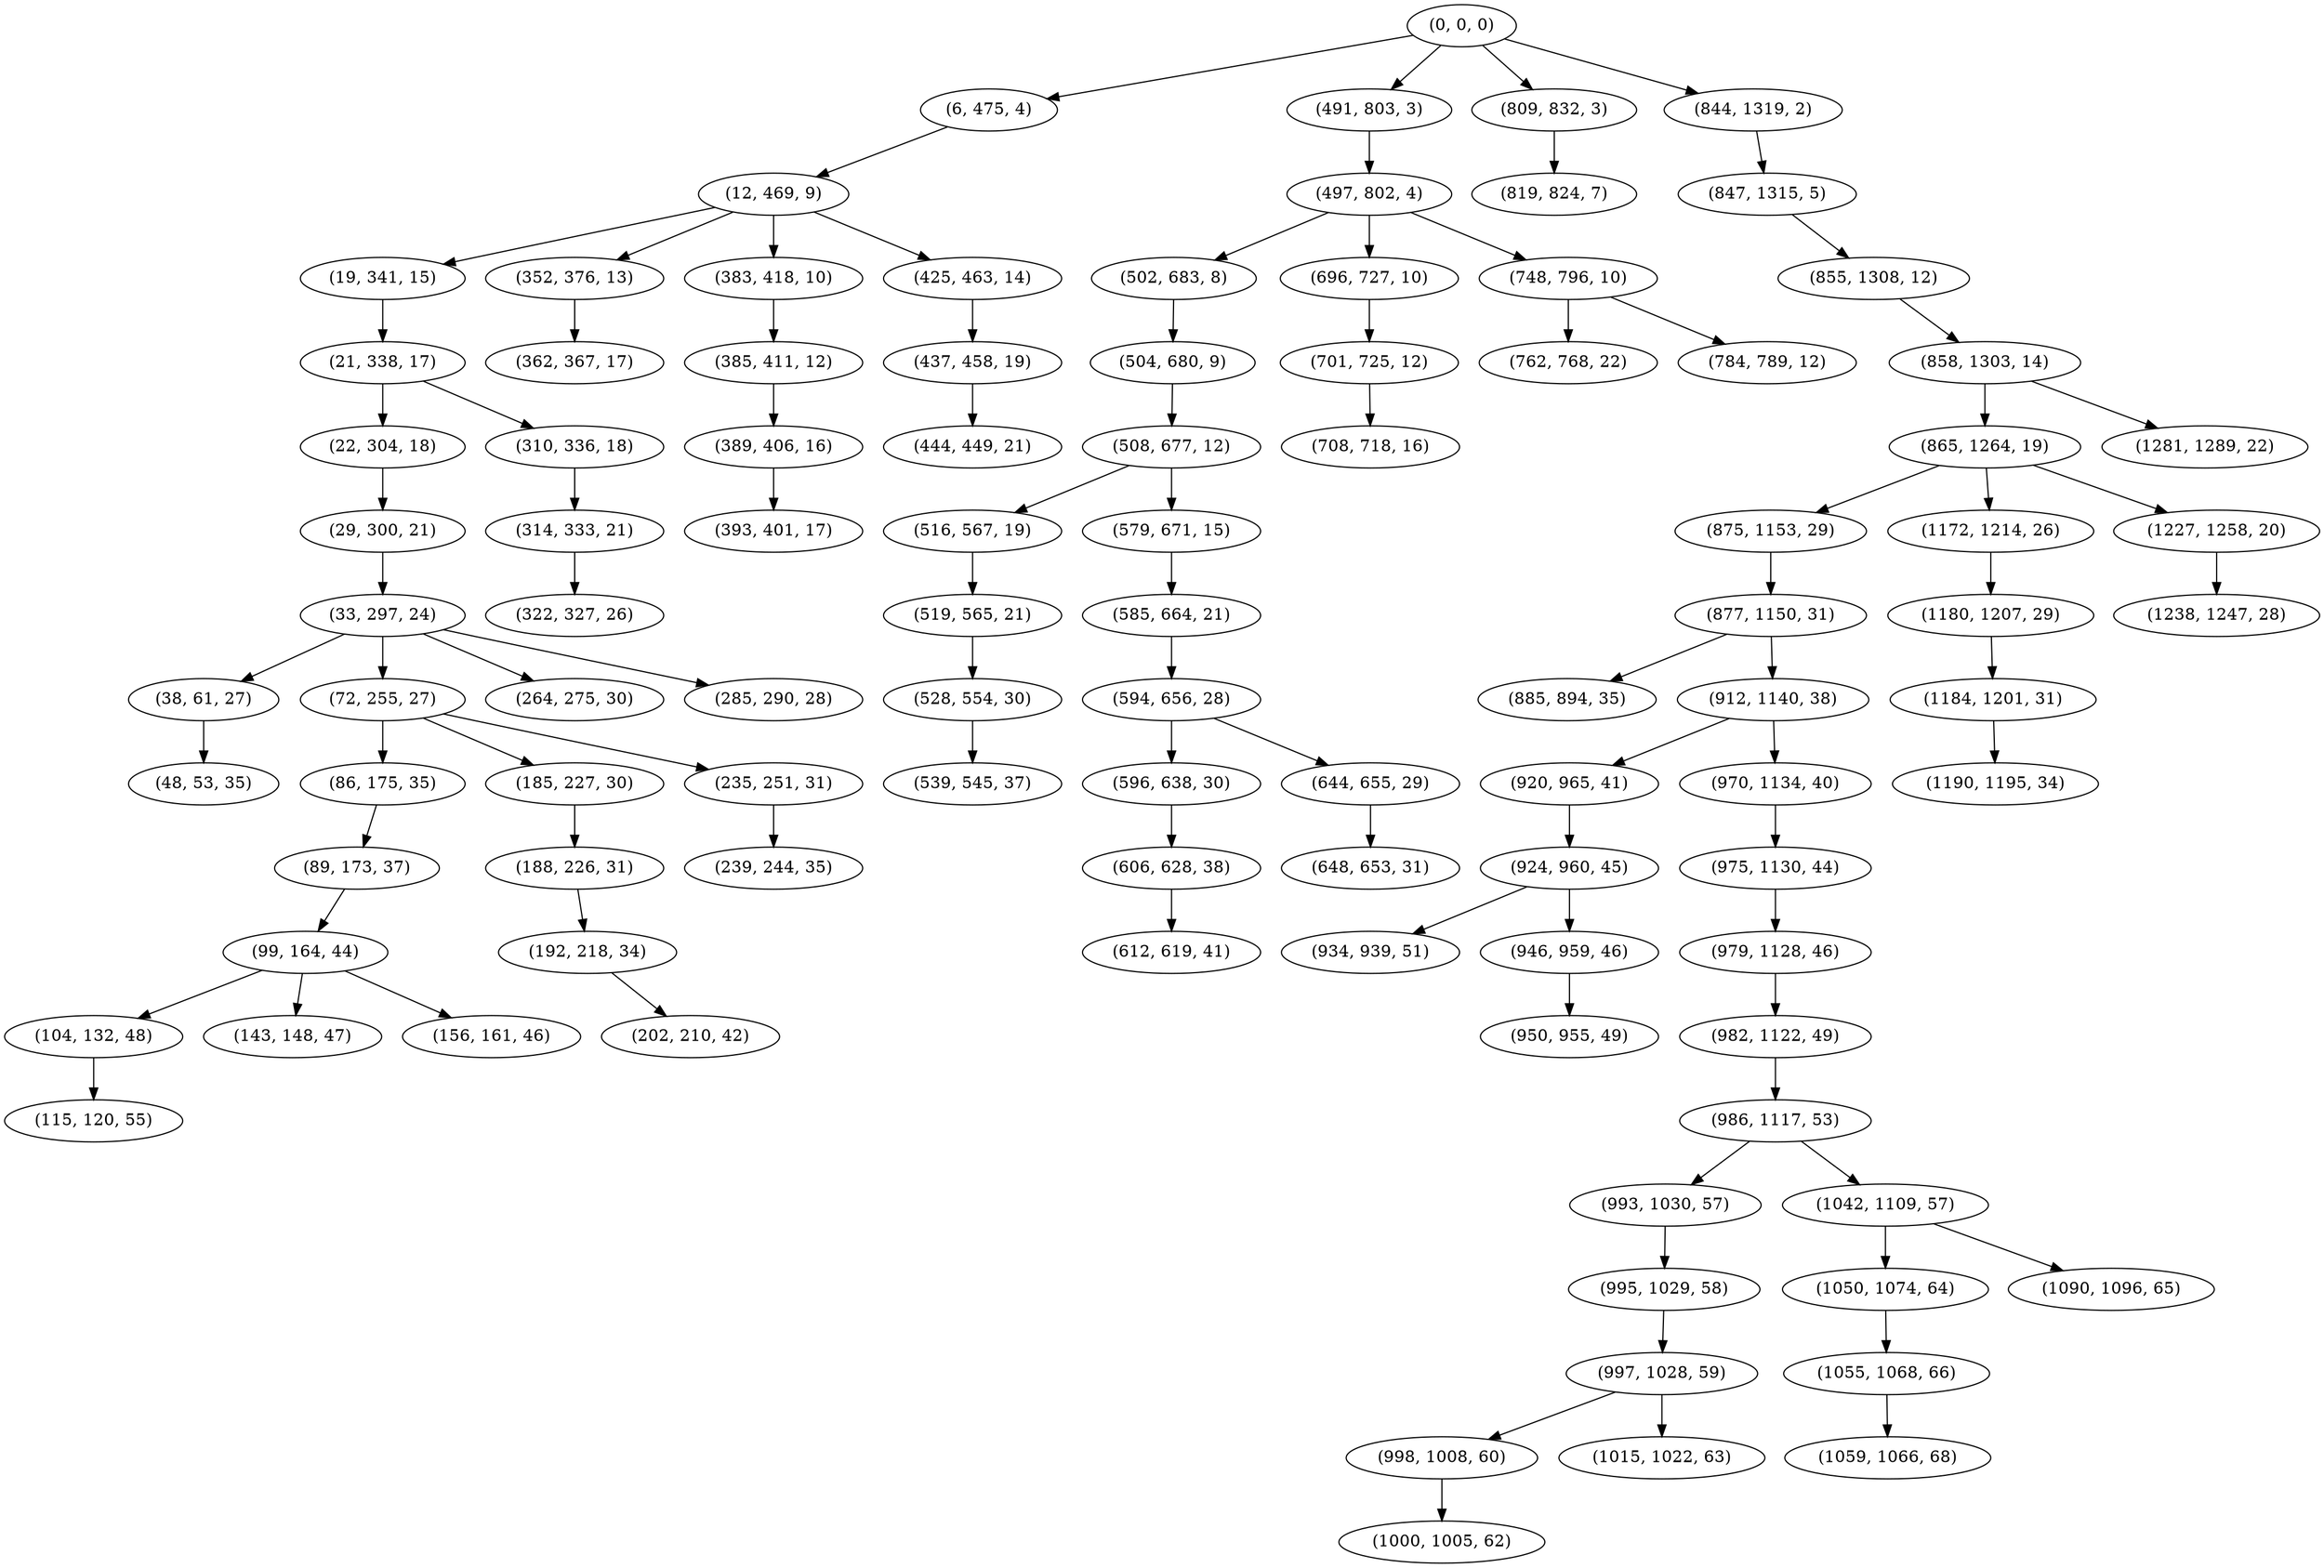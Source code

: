 digraph tree {
    "(0, 0, 0)";
    "(6, 475, 4)";
    "(12, 469, 9)";
    "(19, 341, 15)";
    "(21, 338, 17)";
    "(22, 304, 18)";
    "(29, 300, 21)";
    "(33, 297, 24)";
    "(38, 61, 27)";
    "(48, 53, 35)";
    "(72, 255, 27)";
    "(86, 175, 35)";
    "(89, 173, 37)";
    "(99, 164, 44)";
    "(104, 132, 48)";
    "(115, 120, 55)";
    "(143, 148, 47)";
    "(156, 161, 46)";
    "(185, 227, 30)";
    "(188, 226, 31)";
    "(192, 218, 34)";
    "(202, 210, 42)";
    "(235, 251, 31)";
    "(239, 244, 35)";
    "(264, 275, 30)";
    "(285, 290, 28)";
    "(310, 336, 18)";
    "(314, 333, 21)";
    "(322, 327, 26)";
    "(352, 376, 13)";
    "(362, 367, 17)";
    "(383, 418, 10)";
    "(385, 411, 12)";
    "(389, 406, 16)";
    "(393, 401, 17)";
    "(425, 463, 14)";
    "(437, 458, 19)";
    "(444, 449, 21)";
    "(491, 803, 3)";
    "(497, 802, 4)";
    "(502, 683, 8)";
    "(504, 680, 9)";
    "(508, 677, 12)";
    "(516, 567, 19)";
    "(519, 565, 21)";
    "(528, 554, 30)";
    "(539, 545, 37)";
    "(579, 671, 15)";
    "(585, 664, 21)";
    "(594, 656, 28)";
    "(596, 638, 30)";
    "(606, 628, 38)";
    "(612, 619, 41)";
    "(644, 655, 29)";
    "(648, 653, 31)";
    "(696, 727, 10)";
    "(701, 725, 12)";
    "(708, 718, 16)";
    "(748, 796, 10)";
    "(762, 768, 22)";
    "(784, 789, 12)";
    "(809, 832, 3)";
    "(819, 824, 7)";
    "(844, 1319, 2)";
    "(847, 1315, 5)";
    "(855, 1308, 12)";
    "(858, 1303, 14)";
    "(865, 1264, 19)";
    "(875, 1153, 29)";
    "(877, 1150, 31)";
    "(885, 894, 35)";
    "(912, 1140, 38)";
    "(920, 965, 41)";
    "(924, 960, 45)";
    "(934, 939, 51)";
    "(946, 959, 46)";
    "(950, 955, 49)";
    "(970, 1134, 40)";
    "(975, 1130, 44)";
    "(979, 1128, 46)";
    "(982, 1122, 49)";
    "(986, 1117, 53)";
    "(993, 1030, 57)";
    "(995, 1029, 58)";
    "(997, 1028, 59)";
    "(998, 1008, 60)";
    "(1000, 1005, 62)";
    "(1015, 1022, 63)";
    "(1042, 1109, 57)";
    "(1050, 1074, 64)";
    "(1055, 1068, 66)";
    "(1059, 1066, 68)";
    "(1090, 1096, 65)";
    "(1172, 1214, 26)";
    "(1180, 1207, 29)";
    "(1184, 1201, 31)";
    "(1190, 1195, 34)";
    "(1227, 1258, 20)";
    "(1238, 1247, 28)";
    "(1281, 1289, 22)";
    "(0, 0, 0)" -> "(6, 475, 4)";
    "(0, 0, 0)" -> "(491, 803, 3)";
    "(0, 0, 0)" -> "(809, 832, 3)";
    "(0, 0, 0)" -> "(844, 1319, 2)";
    "(6, 475, 4)" -> "(12, 469, 9)";
    "(12, 469, 9)" -> "(19, 341, 15)";
    "(12, 469, 9)" -> "(352, 376, 13)";
    "(12, 469, 9)" -> "(383, 418, 10)";
    "(12, 469, 9)" -> "(425, 463, 14)";
    "(19, 341, 15)" -> "(21, 338, 17)";
    "(21, 338, 17)" -> "(22, 304, 18)";
    "(21, 338, 17)" -> "(310, 336, 18)";
    "(22, 304, 18)" -> "(29, 300, 21)";
    "(29, 300, 21)" -> "(33, 297, 24)";
    "(33, 297, 24)" -> "(38, 61, 27)";
    "(33, 297, 24)" -> "(72, 255, 27)";
    "(33, 297, 24)" -> "(264, 275, 30)";
    "(33, 297, 24)" -> "(285, 290, 28)";
    "(38, 61, 27)" -> "(48, 53, 35)";
    "(72, 255, 27)" -> "(86, 175, 35)";
    "(72, 255, 27)" -> "(185, 227, 30)";
    "(72, 255, 27)" -> "(235, 251, 31)";
    "(86, 175, 35)" -> "(89, 173, 37)";
    "(89, 173, 37)" -> "(99, 164, 44)";
    "(99, 164, 44)" -> "(104, 132, 48)";
    "(99, 164, 44)" -> "(143, 148, 47)";
    "(99, 164, 44)" -> "(156, 161, 46)";
    "(104, 132, 48)" -> "(115, 120, 55)";
    "(185, 227, 30)" -> "(188, 226, 31)";
    "(188, 226, 31)" -> "(192, 218, 34)";
    "(192, 218, 34)" -> "(202, 210, 42)";
    "(235, 251, 31)" -> "(239, 244, 35)";
    "(310, 336, 18)" -> "(314, 333, 21)";
    "(314, 333, 21)" -> "(322, 327, 26)";
    "(352, 376, 13)" -> "(362, 367, 17)";
    "(383, 418, 10)" -> "(385, 411, 12)";
    "(385, 411, 12)" -> "(389, 406, 16)";
    "(389, 406, 16)" -> "(393, 401, 17)";
    "(425, 463, 14)" -> "(437, 458, 19)";
    "(437, 458, 19)" -> "(444, 449, 21)";
    "(491, 803, 3)" -> "(497, 802, 4)";
    "(497, 802, 4)" -> "(502, 683, 8)";
    "(497, 802, 4)" -> "(696, 727, 10)";
    "(497, 802, 4)" -> "(748, 796, 10)";
    "(502, 683, 8)" -> "(504, 680, 9)";
    "(504, 680, 9)" -> "(508, 677, 12)";
    "(508, 677, 12)" -> "(516, 567, 19)";
    "(508, 677, 12)" -> "(579, 671, 15)";
    "(516, 567, 19)" -> "(519, 565, 21)";
    "(519, 565, 21)" -> "(528, 554, 30)";
    "(528, 554, 30)" -> "(539, 545, 37)";
    "(579, 671, 15)" -> "(585, 664, 21)";
    "(585, 664, 21)" -> "(594, 656, 28)";
    "(594, 656, 28)" -> "(596, 638, 30)";
    "(594, 656, 28)" -> "(644, 655, 29)";
    "(596, 638, 30)" -> "(606, 628, 38)";
    "(606, 628, 38)" -> "(612, 619, 41)";
    "(644, 655, 29)" -> "(648, 653, 31)";
    "(696, 727, 10)" -> "(701, 725, 12)";
    "(701, 725, 12)" -> "(708, 718, 16)";
    "(748, 796, 10)" -> "(762, 768, 22)";
    "(748, 796, 10)" -> "(784, 789, 12)";
    "(809, 832, 3)" -> "(819, 824, 7)";
    "(844, 1319, 2)" -> "(847, 1315, 5)";
    "(847, 1315, 5)" -> "(855, 1308, 12)";
    "(855, 1308, 12)" -> "(858, 1303, 14)";
    "(858, 1303, 14)" -> "(865, 1264, 19)";
    "(858, 1303, 14)" -> "(1281, 1289, 22)";
    "(865, 1264, 19)" -> "(875, 1153, 29)";
    "(865, 1264, 19)" -> "(1172, 1214, 26)";
    "(865, 1264, 19)" -> "(1227, 1258, 20)";
    "(875, 1153, 29)" -> "(877, 1150, 31)";
    "(877, 1150, 31)" -> "(885, 894, 35)";
    "(877, 1150, 31)" -> "(912, 1140, 38)";
    "(912, 1140, 38)" -> "(920, 965, 41)";
    "(912, 1140, 38)" -> "(970, 1134, 40)";
    "(920, 965, 41)" -> "(924, 960, 45)";
    "(924, 960, 45)" -> "(934, 939, 51)";
    "(924, 960, 45)" -> "(946, 959, 46)";
    "(946, 959, 46)" -> "(950, 955, 49)";
    "(970, 1134, 40)" -> "(975, 1130, 44)";
    "(975, 1130, 44)" -> "(979, 1128, 46)";
    "(979, 1128, 46)" -> "(982, 1122, 49)";
    "(982, 1122, 49)" -> "(986, 1117, 53)";
    "(986, 1117, 53)" -> "(993, 1030, 57)";
    "(986, 1117, 53)" -> "(1042, 1109, 57)";
    "(993, 1030, 57)" -> "(995, 1029, 58)";
    "(995, 1029, 58)" -> "(997, 1028, 59)";
    "(997, 1028, 59)" -> "(998, 1008, 60)";
    "(997, 1028, 59)" -> "(1015, 1022, 63)";
    "(998, 1008, 60)" -> "(1000, 1005, 62)";
    "(1042, 1109, 57)" -> "(1050, 1074, 64)";
    "(1042, 1109, 57)" -> "(1090, 1096, 65)";
    "(1050, 1074, 64)" -> "(1055, 1068, 66)";
    "(1055, 1068, 66)" -> "(1059, 1066, 68)";
    "(1172, 1214, 26)" -> "(1180, 1207, 29)";
    "(1180, 1207, 29)" -> "(1184, 1201, 31)";
    "(1184, 1201, 31)" -> "(1190, 1195, 34)";
    "(1227, 1258, 20)" -> "(1238, 1247, 28)";
}
